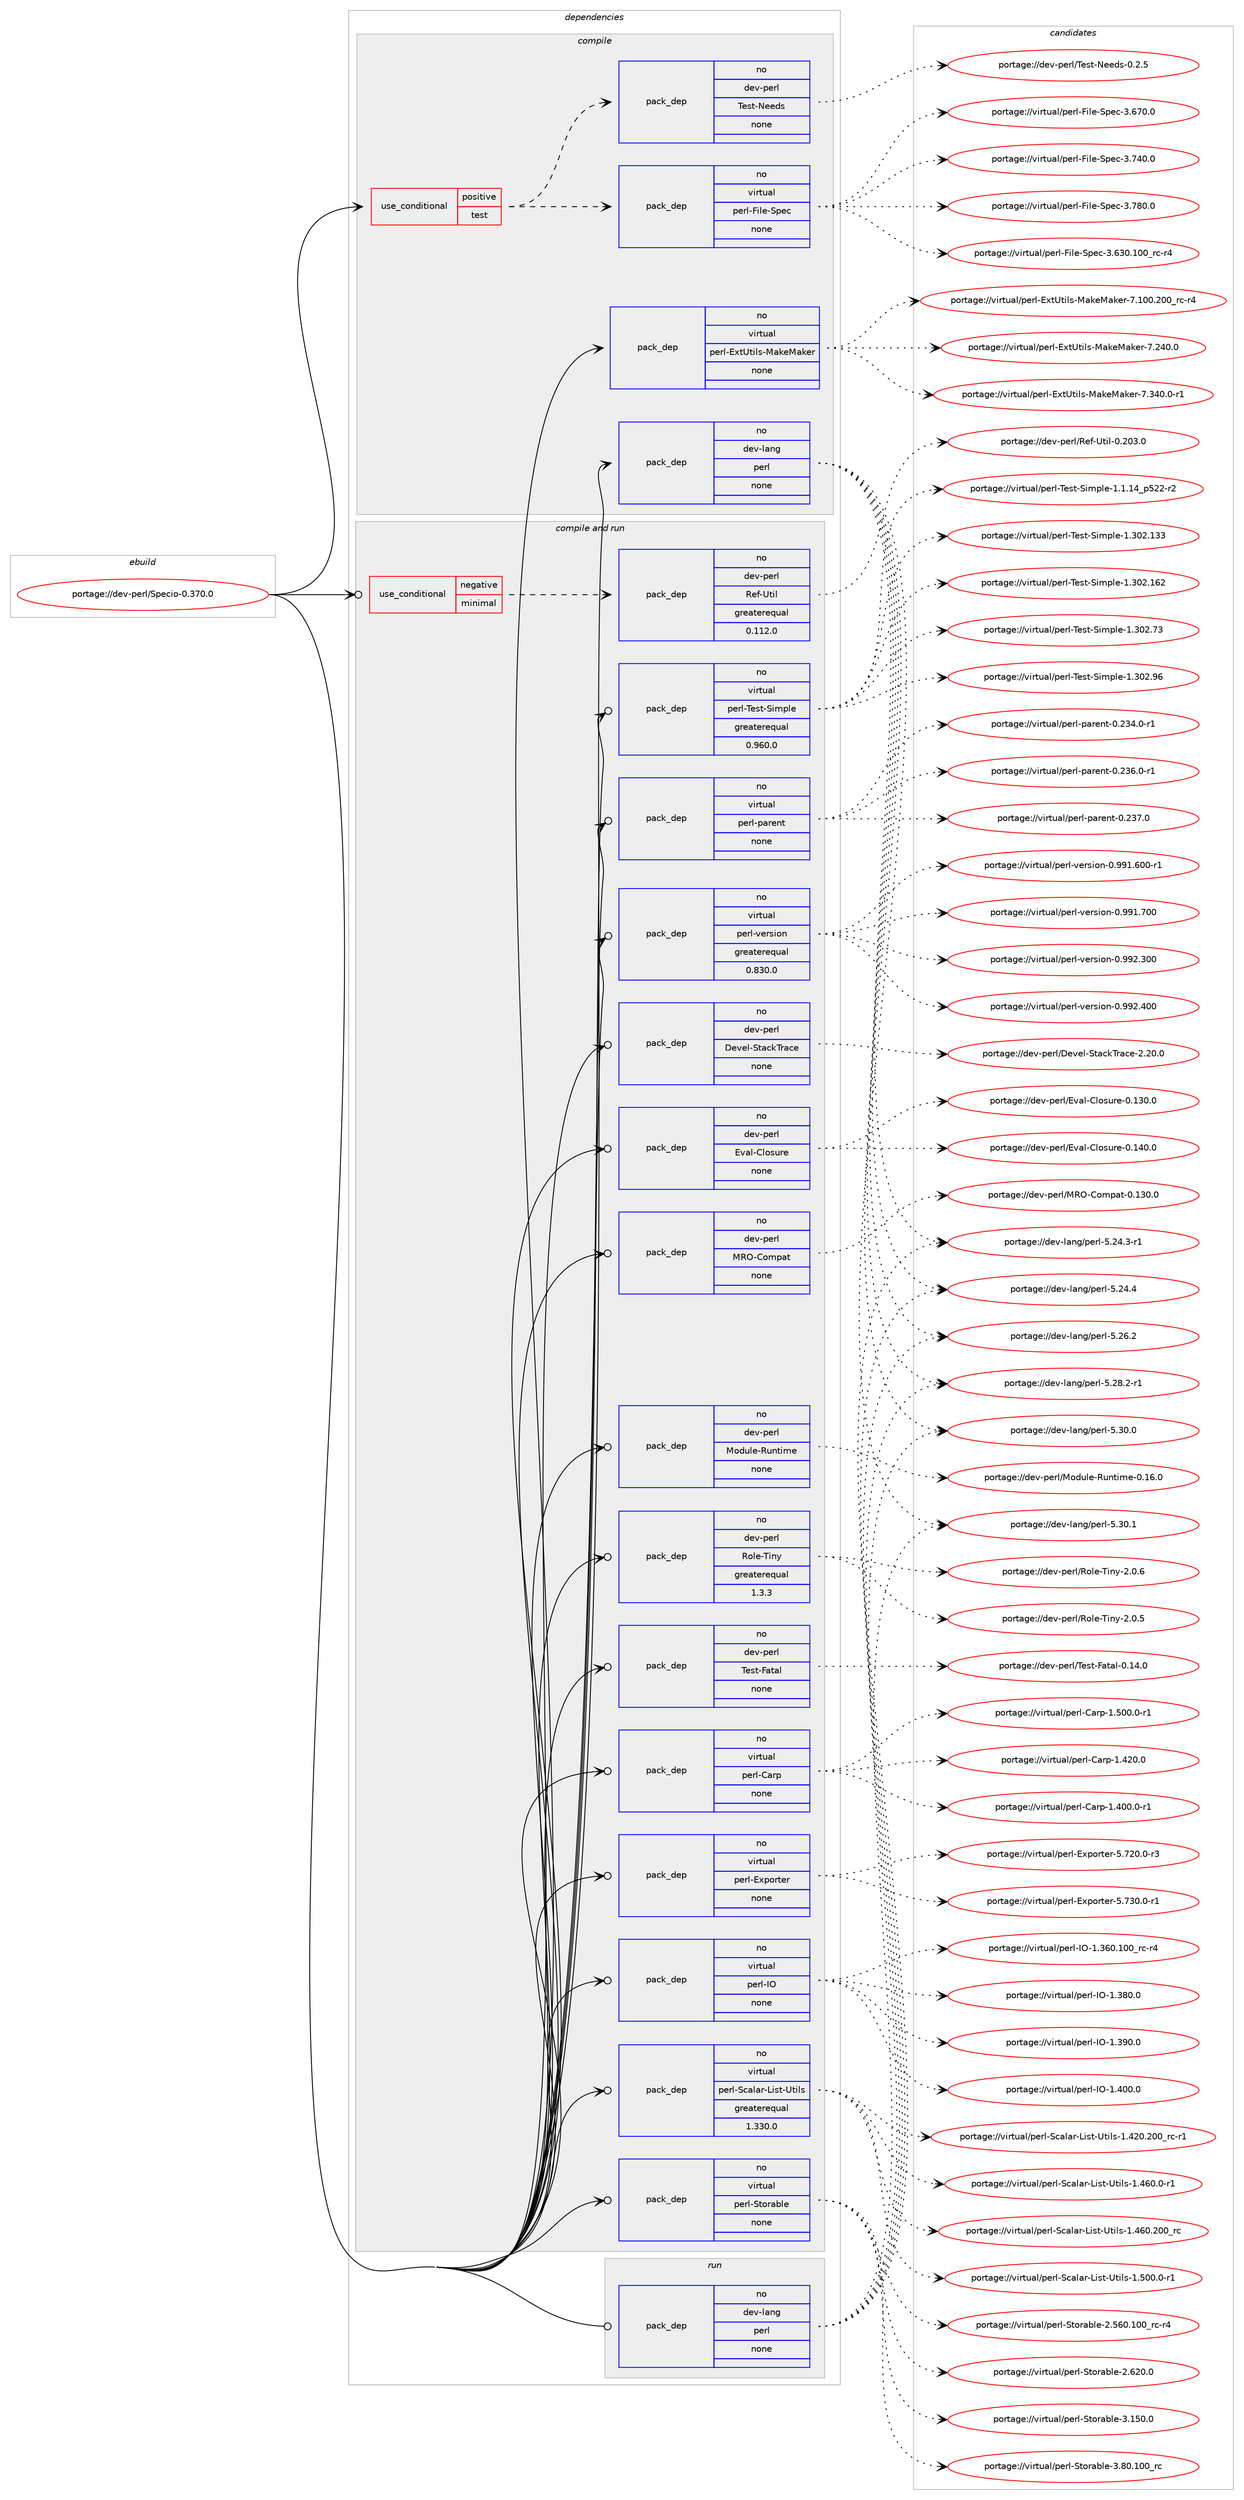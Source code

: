 digraph prolog {

# *************
# Graph options
# *************

newrank=true;
concentrate=true;
compound=true;
graph [rankdir=LR,fontname=Helvetica,fontsize=10,ranksep=1.5];#, ranksep=2.5, nodesep=0.2];
edge  [arrowhead=vee];
node  [fontname=Helvetica,fontsize=10];

# **********
# The ebuild
# **********

subgraph cluster_leftcol {
color=gray;
rank=same;
label=<<i>ebuild</i>>;
id [label="portage://dev-perl/Specio-0.370.0", color=red, width=4, href="../dev-perl/Specio-0.370.0.svg"];
}

# ****************
# The dependencies
# ****************

subgraph cluster_midcol {
color=gray;
label=<<i>dependencies</i>>;
subgraph cluster_compile {
fillcolor="#eeeeee";
style=filled;
label=<<i>compile</i>>;
subgraph cond23603 {
dependency120373 [label=<<TABLE BORDER="0" CELLBORDER="1" CELLSPACING="0" CELLPADDING="4"><TR><TD ROWSPAN="3" CELLPADDING="10">use_conditional</TD></TR><TR><TD>positive</TD></TR><TR><TD>test</TD></TR></TABLE>>, shape=none, color=red];
subgraph pack93578 {
dependency120374 [label=<<TABLE BORDER="0" CELLBORDER="1" CELLSPACING="0" CELLPADDING="4" WIDTH="220"><TR><TD ROWSPAN="6" CELLPADDING="30">pack_dep</TD></TR><TR><TD WIDTH="110">no</TD></TR><TR><TD>virtual</TD></TR><TR><TD>perl-File-Spec</TD></TR><TR><TD>none</TD></TR><TR><TD></TD></TR></TABLE>>, shape=none, color=blue];
}
dependency120373:e -> dependency120374:w [weight=20,style="dashed",arrowhead="vee"];
subgraph pack93579 {
dependency120375 [label=<<TABLE BORDER="0" CELLBORDER="1" CELLSPACING="0" CELLPADDING="4" WIDTH="220"><TR><TD ROWSPAN="6" CELLPADDING="30">pack_dep</TD></TR><TR><TD WIDTH="110">no</TD></TR><TR><TD>dev-perl</TD></TR><TR><TD>Test-Needs</TD></TR><TR><TD>none</TD></TR><TR><TD></TD></TR></TABLE>>, shape=none, color=blue];
}
dependency120373:e -> dependency120375:w [weight=20,style="dashed",arrowhead="vee"];
}
id:e -> dependency120373:w [weight=20,style="solid",arrowhead="vee"];
subgraph pack93580 {
dependency120376 [label=<<TABLE BORDER="0" CELLBORDER="1" CELLSPACING="0" CELLPADDING="4" WIDTH="220"><TR><TD ROWSPAN="6" CELLPADDING="30">pack_dep</TD></TR><TR><TD WIDTH="110">no</TD></TR><TR><TD>dev-lang</TD></TR><TR><TD>perl</TD></TR><TR><TD>none</TD></TR><TR><TD></TD></TR></TABLE>>, shape=none, color=blue];
}
id:e -> dependency120376:w [weight=20,style="solid",arrowhead="vee"];
subgraph pack93581 {
dependency120377 [label=<<TABLE BORDER="0" CELLBORDER="1" CELLSPACING="0" CELLPADDING="4" WIDTH="220"><TR><TD ROWSPAN="6" CELLPADDING="30">pack_dep</TD></TR><TR><TD WIDTH="110">no</TD></TR><TR><TD>virtual</TD></TR><TR><TD>perl-ExtUtils-MakeMaker</TD></TR><TR><TD>none</TD></TR><TR><TD></TD></TR></TABLE>>, shape=none, color=blue];
}
id:e -> dependency120377:w [weight=20,style="solid",arrowhead="vee"];
}
subgraph cluster_compileandrun {
fillcolor="#eeeeee";
style=filled;
label=<<i>compile and run</i>>;
subgraph cond23604 {
dependency120378 [label=<<TABLE BORDER="0" CELLBORDER="1" CELLSPACING="0" CELLPADDING="4"><TR><TD ROWSPAN="3" CELLPADDING="10">use_conditional</TD></TR><TR><TD>negative</TD></TR><TR><TD>minimal</TD></TR></TABLE>>, shape=none, color=red];
subgraph pack93582 {
dependency120379 [label=<<TABLE BORDER="0" CELLBORDER="1" CELLSPACING="0" CELLPADDING="4" WIDTH="220"><TR><TD ROWSPAN="6" CELLPADDING="30">pack_dep</TD></TR><TR><TD WIDTH="110">no</TD></TR><TR><TD>dev-perl</TD></TR><TR><TD>Ref-Util</TD></TR><TR><TD>greaterequal</TD></TR><TR><TD>0.112.0</TD></TR></TABLE>>, shape=none, color=blue];
}
dependency120378:e -> dependency120379:w [weight=20,style="dashed",arrowhead="vee"];
}
id:e -> dependency120378:w [weight=20,style="solid",arrowhead="odotvee"];
subgraph pack93583 {
dependency120380 [label=<<TABLE BORDER="0" CELLBORDER="1" CELLSPACING="0" CELLPADDING="4" WIDTH="220"><TR><TD ROWSPAN="6" CELLPADDING="30">pack_dep</TD></TR><TR><TD WIDTH="110">no</TD></TR><TR><TD>dev-perl</TD></TR><TR><TD>Devel-StackTrace</TD></TR><TR><TD>none</TD></TR><TR><TD></TD></TR></TABLE>>, shape=none, color=blue];
}
id:e -> dependency120380:w [weight=20,style="solid",arrowhead="odotvee"];
subgraph pack93584 {
dependency120381 [label=<<TABLE BORDER="0" CELLBORDER="1" CELLSPACING="0" CELLPADDING="4" WIDTH="220"><TR><TD ROWSPAN="6" CELLPADDING="30">pack_dep</TD></TR><TR><TD WIDTH="110">no</TD></TR><TR><TD>dev-perl</TD></TR><TR><TD>Eval-Closure</TD></TR><TR><TD>none</TD></TR><TR><TD></TD></TR></TABLE>>, shape=none, color=blue];
}
id:e -> dependency120381:w [weight=20,style="solid",arrowhead="odotvee"];
subgraph pack93585 {
dependency120382 [label=<<TABLE BORDER="0" CELLBORDER="1" CELLSPACING="0" CELLPADDING="4" WIDTH="220"><TR><TD ROWSPAN="6" CELLPADDING="30">pack_dep</TD></TR><TR><TD WIDTH="110">no</TD></TR><TR><TD>dev-perl</TD></TR><TR><TD>MRO-Compat</TD></TR><TR><TD>none</TD></TR><TR><TD></TD></TR></TABLE>>, shape=none, color=blue];
}
id:e -> dependency120382:w [weight=20,style="solid",arrowhead="odotvee"];
subgraph pack93586 {
dependency120383 [label=<<TABLE BORDER="0" CELLBORDER="1" CELLSPACING="0" CELLPADDING="4" WIDTH="220"><TR><TD ROWSPAN="6" CELLPADDING="30">pack_dep</TD></TR><TR><TD WIDTH="110">no</TD></TR><TR><TD>dev-perl</TD></TR><TR><TD>Module-Runtime</TD></TR><TR><TD>none</TD></TR><TR><TD></TD></TR></TABLE>>, shape=none, color=blue];
}
id:e -> dependency120383:w [weight=20,style="solid",arrowhead="odotvee"];
subgraph pack93587 {
dependency120384 [label=<<TABLE BORDER="0" CELLBORDER="1" CELLSPACING="0" CELLPADDING="4" WIDTH="220"><TR><TD ROWSPAN="6" CELLPADDING="30">pack_dep</TD></TR><TR><TD WIDTH="110">no</TD></TR><TR><TD>dev-perl</TD></TR><TR><TD>Role-Tiny</TD></TR><TR><TD>greaterequal</TD></TR><TR><TD>1.3.3</TD></TR></TABLE>>, shape=none, color=blue];
}
id:e -> dependency120384:w [weight=20,style="solid",arrowhead="odotvee"];
subgraph pack93588 {
dependency120385 [label=<<TABLE BORDER="0" CELLBORDER="1" CELLSPACING="0" CELLPADDING="4" WIDTH="220"><TR><TD ROWSPAN="6" CELLPADDING="30">pack_dep</TD></TR><TR><TD WIDTH="110">no</TD></TR><TR><TD>dev-perl</TD></TR><TR><TD>Test-Fatal</TD></TR><TR><TD>none</TD></TR><TR><TD></TD></TR></TABLE>>, shape=none, color=blue];
}
id:e -> dependency120385:w [weight=20,style="solid",arrowhead="odotvee"];
subgraph pack93589 {
dependency120386 [label=<<TABLE BORDER="0" CELLBORDER="1" CELLSPACING="0" CELLPADDING="4" WIDTH="220"><TR><TD ROWSPAN="6" CELLPADDING="30">pack_dep</TD></TR><TR><TD WIDTH="110">no</TD></TR><TR><TD>virtual</TD></TR><TR><TD>perl-Carp</TD></TR><TR><TD>none</TD></TR><TR><TD></TD></TR></TABLE>>, shape=none, color=blue];
}
id:e -> dependency120386:w [weight=20,style="solid",arrowhead="odotvee"];
subgraph pack93590 {
dependency120387 [label=<<TABLE BORDER="0" CELLBORDER="1" CELLSPACING="0" CELLPADDING="4" WIDTH="220"><TR><TD ROWSPAN="6" CELLPADDING="30">pack_dep</TD></TR><TR><TD WIDTH="110">no</TD></TR><TR><TD>virtual</TD></TR><TR><TD>perl-Exporter</TD></TR><TR><TD>none</TD></TR><TR><TD></TD></TR></TABLE>>, shape=none, color=blue];
}
id:e -> dependency120387:w [weight=20,style="solid",arrowhead="odotvee"];
subgraph pack93591 {
dependency120388 [label=<<TABLE BORDER="0" CELLBORDER="1" CELLSPACING="0" CELLPADDING="4" WIDTH="220"><TR><TD ROWSPAN="6" CELLPADDING="30">pack_dep</TD></TR><TR><TD WIDTH="110">no</TD></TR><TR><TD>virtual</TD></TR><TR><TD>perl-IO</TD></TR><TR><TD>none</TD></TR><TR><TD></TD></TR></TABLE>>, shape=none, color=blue];
}
id:e -> dependency120388:w [weight=20,style="solid",arrowhead="odotvee"];
subgraph pack93592 {
dependency120389 [label=<<TABLE BORDER="0" CELLBORDER="1" CELLSPACING="0" CELLPADDING="4" WIDTH="220"><TR><TD ROWSPAN="6" CELLPADDING="30">pack_dep</TD></TR><TR><TD WIDTH="110">no</TD></TR><TR><TD>virtual</TD></TR><TR><TD>perl-Scalar-List-Utils</TD></TR><TR><TD>greaterequal</TD></TR><TR><TD>1.330.0</TD></TR></TABLE>>, shape=none, color=blue];
}
id:e -> dependency120389:w [weight=20,style="solid",arrowhead="odotvee"];
subgraph pack93593 {
dependency120390 [label=<<TABLE BORDER="0" CELLBORDER="1" CELLSPACING="0" CELLPADDING="4" WIDTH="220"><TR><TD ROWSPAN="6" CELLPADDING="30">pack_dep</TD></TR><TR><TD WIDTH="110">no</TD></TR><TR><TD>virtual</TD></TR><TR><TD>perl-Storable</TD></TR><TR><TD>none</TD></TR><TR><TD></TD></TR></TABLE>>, shape=none, color=blue];
}
id:e -> dependency120390:w [weight=20,style="solid",arrowhead="odotvee"];
subgraph pack93594 {
dependency120391 [label=<<TABLE BORDER="0" CELLBORDER="1" CELLSPACING="0" CELLPADDING="4" WIDTH="220"><TR><TD ROWSPAN="6" CELLPADDING="30">pack_dep</TD></TR><TR><TD WIDTH="110">no</TD></TR><TR><TD>virtual</TD></TR><TR><TD>perl-Test-Simple</TD></TR><TR><TD>greaterequal</TD></TR><TR><TD>0.960.0</TD></TR></TABLE>>, shape=none, color=blue];
}
id:e -> dependency120391:w [weight=20,style="solid",arrowhead="odotvee"];
subgraph pack93595 {
dependency120392 [label=<<TABLE BORDER="0" CELLBORDER="1" CELLSPACING="0" CELLPADDING="4" WIDTH="220"><TR><TD ROWSPAN="6" CELLPADDING="30">pack_dep</TD></TR><TR><TD WIDTH="110">no</TD></TR><TR><TD>virtual</TD></TR><TR><TD>perl-parent</TD></TR><TR><TD>none</TD></TR><TR><TD></TD></TR></TABLE>>, shape=none, color=blue];
}
id:e -> dependency120392:w [weight=20,style="solid",arrowhead="odotvee"];
subgraph pack93596 {
dependency120393 [label=<<TABLE BORDER="0" CELLBORDER="1" CELLSPACING="0" CELLPADDING="4" WIDTH="220"><TR><TD ROWSPAN="6" CELLPADDING="30">pack_dep</TD></TR><TR><TD WIDTH="110">no</TD></TR><TR><TD>virtual</TD></TR><TR><TD>perl-version</TD></TR><TR><TD>greaterequal</TD></TR><TR><TD>0.830.0</TD></TR></TABLE>>, shape=none, color=blue];
}
id:e -> dependency120393:w [weight=20,style="solid",arrowhead="odotvee"];
}
subgraph cluster_run {
fillcolor="#eeeeee";
style=filled;
label=<<i>run</i>>;
subgraph pack93597 {
dependency120394 [label=<<TABLE BORDER="0" CELLBORDER="1" CELLSPACING="0" CELLPADDING="4" WIDTH="220"><TR><TD ROWSPAN="6" CELLPADDING="30">pack_dep</TD></TR><TR><TD WIDTH="110">no</TD></TR><TR><TD>dev-lang</TD></TR><TR><TD>perl</TD></TR><TR><TD>none</TD></TR><TR><TD></TD></TR></TABLE>>, shape=none, color=blue];
}
id:e -> dependency120394:w [weight=20,style="solid",arrowhead="odot"];
}
}

# **************
# The candidates
# **************

subgraph cluster_choices {
rank=same;
color=gray;
label=<<i>candidates</i>>;

subgraph choice93578 {
color=black;
nodesep=1;
choiceportage118105114116117971084711210111410845701051081014583112101994551465451484649484895114994511452 [label="portage://virtual/perl-File-Spec-3.630.100_rc-r4", color=red, width=4,href="../virtual/perl-File-Spec-3.630.100_rc-r4.svg"];
choiceportage118105114116117971084711210111410845701051081014583112101994551465455484648 [label="portage://virtual/perl-File-Spec-3.670.0", color=red, width=4,href="../virtual/perl-File-Spec-3.670.0.svg"];
choiceportage118105114116117971084711210111410845701051081014583112101994551465552484648 [label="portage://virtual/perl-File-Spec-3.740.0", color=red, width=4,href="../virtual/perl-File-Spec-3.740.0.svg"];
choiceportage118105114116117971084711210111410845701051081014583112101994551465556484648 [label="portage://virtual/perl-File-Spec-3.780.0", color=red, width=4,href="../virtual/perl-File-Spec-3.780.0.svg"];
dependency120374:e -> choiceportage118105114116117971084711210111410845701051081014583112101994551465451484649484895114994511452:w [style=dotted,weight="100"];
dependency120374:e -> choiceportage118105114116117971084711210111410845701051081014583112101994551465455484648:w [style=dotted,weight="100"];
dependency120374:e -> choiceportage118105114116117971084711210111410845701051081014583112101994551465552484648:w [style=dotted,weight="100"];
dependency120374:e -> choiceportage118105114116117971084711210111410845701051081014583112101994551465556484648:w [style=dotted,weight="100"];
}
subgraph choice93579 {
color=black;
nodesep=1;
choiceportage1001011184511210111410847841011151164578101101100115454846504653 [label="portage://dev-perl/Test-Needs-0.2.5", color=red, width=4,href="../dev-perl/Test-Needs-0.2.5.svg"];
dependency120375:e -> choiceportage1001011184511210111410847841011151164578101101100115454846504653:w [style=dotted,weight="100"];
}
subgraph choice93580 {
color=black;
nodesep=1;
choiceportage100101118451089711010347112101114108455346505246514511449 [label="portage://dev-lang/perl-5.24.3-r1", color=red, width=4,href="../dev-lang/perl-5.24.3-r1.svg"];
choiceportage10010111845108971101034711210111410845534650524652 [label="portage://dev-lang/perl-5.24.4", color=red, width=4,href="../dev-lang/perl-5.24.4.svg"];
choiceportage10010111845108971101034711210111410845534650544650 [label="portage://dev-lang/perl-5.26.2", color=red, width=4,href="../dev-lang/perl-5.26.2.svg"];
choiceportage100101118451089711010347112101114108455346505646504511449 [label="portage://dev-lang/perl-5.28.2-r1", color=red, width=4,href="../dev-lang/perl-5.28.2-r1.svg"];
choiceportage10010111845108971101034711210111410845534651484648 [label="portage://dev-lang/perl-5.30.0", color=red, width=4,href="../dev-lang/perl-5.30.0.svg"];
choiceportage10010111845108971101034711210111410845534651484649 [label="portage://dev-lang/perl-5.30.1", color=red, width=4,href="../dev-lang/perl-5.30.1.svg"];
dependency120376:e -> choiceportage100101118451089711010347112101114108455346505246514511449:w [style=dotted,weight="100"];
dependency120376:e -> choiceportage10010111845108971101034711210111410845534650524652:w [style=dotted,weight="100"];
dependency120376:e -> choiceportage10010111845108971101034711210111410845534650544650:w [style=dotted,weight="100"];
dependency120376:e -> choiceportage100101118451089711010347112101114108455346505646504511449:w [style=dotted,weight="100"];
dependency120376:e -> choiceportage10010111845108971101034711210111410845534651484648:w [style=dotted,weight="100"];
dependency120376:e -> choiceportage10010111845108971101034711210111410845534651484649:w [style=dotted,weight="100"];
}
subgraph choice93581 {
color=black;
nodesep=1;
choiceportage118105114116117971084711210111410845691201168511610510811545779710710177971071011144555464948484650484895114994511452 [label="portage://virtual/perl-ExtUtils-MakeMaker-7.100.200_rc-r4", color=red, width=4,href="../virtual/perl-ExtUtils-MakeMaker-7.100.200_rc-r4.svg"];
choiceportage118105114116117971084711210111410845691201168511610510811545779710710177971071011144555465052484648 [label="portage://virtual/perl-ExtUtils-MakeMaker-7.240.0", color=red, width=4,href="../virtual/perl-ExtUtils-MakeMaker-7.240.0.svg"];
choiceportage1181051141161179710847112101114108456912011685116105108115457797107101779710710111445554651524846484511449 [label="portage://virtual/perl-ExtUtils-MakeMaker-7.340.0-r1", color=red, width=4,href="../virtual/perl-ExtUtils-MakeMaker-7.340.0-r1.svg"];
dependency120377:e -> choiceportage118105114116117971084711210111410845691201168511610510811545779710710177971071011144555464948484650484895114994511452:w [style=dotted,weight="100"];
dependency120377:e -> choiceportage118105114116117971084711210111410845691201168511610510811545779710710177971071011144555465052484648:w [style=dotted,weight="100"];
dependency120377:e -> choiceportage1181051141161179710847112101114108456912011685116105108115457797107101779710710111445554651524846484511449:w [style=dotted,weight="100"];
}
subgraph choice93582 {
color=black;
nodesep=1;
choiceportage10010111845112101114108478210110245851161051084548465048514648 [label="portage://dev-perl/Ref-Util-0.203.0", color=red, width=4,href="../dev-perl/Ref-Util-0.203.0.svg"];
dependency120379:e -> choiceportage10010111845112101114108478210110245851161051084548465048514648:w [style=dotted,weight="100"];
}
subgraph choice93583 {
color=black;
nodesep=1;
choiceportage1001011184511210111410847681011181011084583116979910784114979910145504650484648 [label="portage://dev-perl/Devel-StackTrace-2.20.0", color=red, width=4,href="../dev-perl/Devel-StackTrace-2.20.0.svg"];
dependency120380:e -> choiceportage1001011184511210111410847681011181011084583116979910784114979910145504650484648:w [style=dotted,weight="100"];
}
subgraph choice93584 {
color=black;
nodesep=1;
choiceportage1001011184511210111410847691189710845671081111151171141014548464951484648 [label="portage://dev-perl/Eval-Closure-0.130.0", color=red, width=4,href="../dev-perl/Eval-Closure-0.130.0.svg"];
choiceportage1001011184511210111410847691189710845671081111151171141014548464952484648 [label="portage://dev-perl/Eval-Closure-0.140.0", color=red, width=4,href="../dev-perl/Eval-Closure-0.140.0.svg"];
dependency120381:e -> choiceportage1001011184511210111410847691189710845671081111151171141014548464951484648:w [style=dotted,weight="100"];
dependency120381:e -> choiceportage1001011184511210111410847691189710845671081111151171141014548464952484648:w [style=dotted,weight="100"];
}
subgraph choice93585 {
color=black;
nodesep=1;
choiceportage10010111845112101114108477782794567111109112971164548464951484648 [label="portage://dev-perl/MRO-Compat-0.130.0", color=red, width=4,href="../dev-perl/MRO-Compat-0.130.0.svg"];
dependency120382:e -> choiceportage10010111845112101114108477782794567111109112971164548464951484648:w [style=dotted,weight="100"];
}
subgraph choice93586 {
color=black;
nodesep=1;
choiceportage100101118451121011141084777111100117108101458211711011610510910145484649544648 [label="portage://dev-perl/Module-Runtime-0.16.0", color=red, width=4,href="../dev-perl/Module-Runtime-0.16.0.svg"];
dependency120383:e -> choiceportage100101118451121011141084777111100117108101458211711011610510910145484649544648:w [style=dotted,weight="100"];
}
subgraph choice93587 {
color=black;
nodesep=1;
choiceportage1001011184511210111410847821111081014584105110121455046484653 [label="portage://dev-perl/Role-Tiny-2.0.5", color=red, width=4,href="../dev-perl/Role-Tiny-2.0.5.svg"];
choiceportage1001011184511210111410847821111081014584105110121455046484654 [label="portage://dev-perl/Role-Tiny-2.0.6", color=red, width=4,href="../dev-perl/Role-Tiny-2.0.6.svg"];
dependency120384:e -> choiceportage1001011184511210111410847821111081014584105110121455046484653:w [style=dotted,weight="100"];
dependency120384:e -> choiceportage1001011184511210111410847821111081014584105110121455046484654:w [style=dotted,weight="100"];
}
subgraph choice93588 {
color=black;
nodesep=1;
choiceportage1001011184511210111410847841011151164570971169710845484649524648 [label="portage://dev-perl/Test-Fatal-0.14.0", color=red, width=4,href="../dev-perl/Test-Fatal-0.14.0.svg"];
dependency120385:e -> choiceportage1001011184511210111410847841011151164570971169710845484649524648:w [style=dotted,weight="100"];
}
subgraph choice93589 {
color=black;
nodesep=1;
choiceportage118105114116117971084711210111410845679711411245494652484846484511449 [label="portage://virtual/perl-Carp-1.400.0-r1", color=red, width=4,href="../virtual/perl-Carp-1.400.0-r1.svg"];
choiceportage11810511411611797108471121011141084567971141124549465250484648 [label="portage://virtual/perl-Carp-1.420.0", color=red, width=4,href="../virtual/perl-Carp-1.420.0.svg"];
choiceportage118105114116117971084711210111410845679711411245494653484846484511449 [label="portage://virtual/perl-Carp-1.500.0-r1", color=red, width=4,href="../virtual/perl-Carp-1.500.0-r1.svg"];
dependency120386:e -> choiceportage118105114116117971084711210111410845679711411245494652484846484511449:w [style=dotted,weight="100"];
dependency120386:e -> choiceportage11810511411611797108471121011141084567971141124549465250484648:w [style=dotted,weight="100"];
dependency120386:e -> choiceportage118105114116117971084711210111410845679711411245494653484846484511449:w [style=dotted,weight="100"];
}
subgraph choice93590 {
color=black;
nodesep=1;
choiceportage1181051141161179710847112101114108456912011211111411610111445534655504846484511451 [label="portage://virtual/perl-Exporter-5.720.0-r3", color=red, width=4,href="../virtual/perl-Exporter-5.720.0-r3.svg"];
choiceportage1181051141161179710847112101114108456912011211111411610111445534655514846484511449 [label="portage://virtual/perl-Exporter-5.730.0-r1", color=red, width=4,href="../virtual/perl-Exporter-5.730.0-r1.svg"];
dependency120387:e -> choiceportage1181051141161179710847112101114108456912011211111411610111445534655504846484511451:w [style=dotted,weight="100"];
dependency120387:e -> choiceportage1181051141161179710847112101114108456912011211111411610111445534655514846484511449:w [style=dotted,weight="100"];
}
subgraph choice93591 {
color=black;
nodesep=1;
choiceportage11810511411611797108471121011141084573794549465154484649484895114994511452 [label="portage://virtual/perl-IO-1.360.100_rc-r4", color=red, width=4,href="../virtual/perl-IO-1.360.100_rc-r4.svg"];
choiceportage11810511411611797108471121011141084573794549465156484648 [label="portage://virtual/perl-IO-1.380.0", color=red, width=4,href="../virtual/perl-IO-1.380.0.svg"];
choiceportage11810511411611797108471121011141084573794549465157484648 [label="portage://virtual/perl-IO-1.390.0", color=red, width=4,href="../virtual/perl-IO-1.390.0.svg"];
choiceportage11810511411611797108471121011141084573794549465248484648 [label="portage://virtual/perl-IO-1.400.0", color=red, width=4,href="../virtual/perl-IO-1.400.0.svg"];
dependency120388:e -> choiceportage11810511411611797108471121011141084573794549465154484649484895114994511452:w [style=dotted,weight="100"];
dependency120388:e -> choiceportage11810511411611797108471121011141084573794549465156484648:w [style=dotted,weight="100"];
dependency120388:e -> choiceportage11810511411611797108471121011141084573794549465157484648:w [style=dotted,weight="100"];
dependency120388:e -> choiceportage11810511411611797108471121011141084573794549465248484648:w [style=dotted,weight="100"];
}
subgraph choice93592 {
color=black;
nodesep=1;
choiceportage11810511411611797108471121011141084583999710897114457610511511645851161051081154549465250484650484895114994511449 [label="portage://virtual/perl-Scalar-List-Utils-1.420.200_rc-r1", color=red, width=4,href="../virtual/perl-Scalar-List-Utils-1.420.200_rc-r1.svg"];
choiceportage118105114116117971084711210111410845839997108971144576105115116458511610510811545494652544846484511449 [label="portage://virtual/perl-Scalar-List-Utils-1.460.0-r1", color=red, width=4,href="../virtual/perl-Scalar-List-Utils-1.460.0-r1.svg"];
choiceportage1181051141161179710847112101114108458399971089711445761051151164585116105108115454946525448465048489511499 [label="portage://virtual/perl-Scalar-List-Utils-1.460.200_rc", color=red, width=4,href="../virtual/perl-Scalar-List-Utils-1.460.200_rc.svg"];
choiceportage118105114116117971084711210111410845839997108971144576105115116458511610510811545494653484846484511449 [label="portage://virtual/perl-Scalar-List-Utils-1.500.0-r1", color=red, width=4,href="../virtual/perl-Scalar-List-Utils-1.500.0-r1.svg"];
dependency120389:e -> choiceportage11810511411611797108471121011141084583999710897114457610511511645851161051081154549465250484650484895114994511449:w [style=dotted,weight="100"];
dependency120389:e -> choiceportage118105114116117971084711210111410845839997108971144576105115116458511610510811545494652544846484511449:w [style=dotted,weight="100"];
dependency120389:e -> choiceportage1181051141161179710847112101114108458399971089711445761051151164585116105108115454946525448465048489511499:w [style=dotted,weight="100"];
dependency120389:e -> choiceportage118105114116117971084711210111410845839997108971144576105115116458511610510811545494653484846484511449:w [style=dotted,weight="100"];
}
subgraph choice93593 {
color=black;
nodesep=1;
choiceportage1181051141161179710847112101114108458311611111497981081014550465354484649484895114994511452 [label="portage://virtual/perl-Storable-2.560.100_rc-r4", color=red, width=4,href="../virtual/perl-Storable-2.560.100_rc-r4.svg"];
choiceportage1181051141161179710847112101114108458311611111497981081014550465450484648 [label="portage://virtual/perl-Storable-2.620.0", color=red, width=4,href="../virtual/perl-Storable-2.620.0.svg"];
choiceportage1181051141161179710847112101114108458311611111497981081014551464953484648 [label="portage://virtual/perl-Storable-3.150.0", color=red, width=4,href="../virtual/perl-Storable-3.150.0.svg"];
choiceportage1181051141161179710847112101114108458311611111497981081014551465648464948489511499 [label="portage://virtual/perl-Storable-3.80.100_rc", color=red, width=4,href="../virtual/perl-Storable-3.80.100_rc.svg"];
dependency120390:e -> choiceportage1181051141161179710847112101114108458311611111497981081014550465354484649484895114994511452:w [style=dotted,weight="100"];
dependency120390:e -> choiceportage1181051141161179710847112101114108458311611111497981081014550465450484648:w [style=dotted,weight="100"];
dependency120390:e -> choiceportage1181051141161179710847112101114108458311611111497981081014551464953484648:w [style=dotted,weight="100"];
dependency120390:e -> choiceportage1181051141161179710847112101114108458311611111497981081014551465648464948489511499:w [style=dotted,weight="100"];
}
subgraph choice93594 {
color=black;
nodesep=1;
choiceportage11810511411611797108471121011141084584101115116458310510911210810145494649464952951125350504511450 [label="portage://virtual/perl-Test-Simple-1.1.14_p522-r2", color=red, width=4,href="../virtual/perl-Test-Simple-1.1.14_p522-r2.svg"];
choiceportage11810511411611797108471121011141084584101115116458310510911210810145494651485046495151 [label="portage://virtual/perl-Test-Simple-1.302.133", color=red, width=4,href="../virtual/perl-Test-Simple-1.302.133.svg"];
choiceportage11810511411611797108471121011141084584101115116458310510911210810145494651485046495450 [label="portage://virtual/perl-Test-Simple-1.302.162", color=red, width=4,href="../virtual/perl-Test-Simple-1.302.162.svg"];
choiceportage118105114116117971084711210111410845841011151164583105109112108101454946514850465551 [label="portage://virtual/perl-Test-Simple-1.302.73", color=red, width=4,href="../virtual/perl-Test-Simple-1.302.73.svg"];
choiceportage118105114116117971084711210111410845841011151164583105109112108101454946514850465754 [label="portage://virtual/perl-Test-Simple-1.302.96", color=red, width=4,href="../virtual/perl-Test-Simple-1.302.96.svg"];
dependency120391:e -> choiceportage11810511411611797108471121011141084584101115116458310510911210810145494649464952951125350504511450:w [style=dotted,weight="100"];
dependency120391:e -> choiceportage11810511411611797108471121011141084584101115116458310510911210810145494651485046495151:w [style=dotted,weight="100"];
dependency120391:e -> choiceportage11810511411611797108471121011141084584101115116458310510911210810145494651485046495450:w [style=dotted,weight="100"];
dependency120391:e -> choiceportage118105114116117971084711210111410845841011151164583105109112108101454946514850465551:w [style=dotted,weight="100"];
dependency120391:e -> choiceportage118105114116117971084711210111410845841011151164583105109112108101454946514850465754:w [style=dotted,weight="100"];
}
subgraph choice93595 {
color=black;
nodesep=1;
choiceportage1181051141161179710847112101114108451129711410111011645484650515246484511449 [label="portage://virtual/perl-parent-0.234.0-r1", color=red, width=4,href="../virtual/perl-parent-0.234.0-r1.svg"];
choiceportage1181051141161179710847112101114108451129711410111011645484650515446484511449 [label="portage://virtual/perl-parent-0.236.0-r1", color=red, width=4,href="../virtual/perl-parent-0.236.0-r1.svg"];
choiceportage118105114116117971084711210111410845112971141011101164548465051554648 [label="portage://virtual/perl-parent-0.237.0", color=red, width=4,href="../virtual/perl-parent-0.237.0.svg"];
dependency120392:e -> choiceportage1181051141161179710847112101114108451129711410111011645484650515246484511449:w [style=dotted,weight="100"];
dependency120392:e -> choiceportage1181051141161179710847112101114108451129711410111011645484650515446484511449:w [style=dotted,weight="100"];
dependency120392:e -> choiceportage118105114116117971084711210111410845112971141011101164548465051554648:w [style=dotted,weight="100"];
}
subgraph choice93596 {
color=black;
nodesep=1;
choiceportage118105114116117971084711210111410845118101114115105111110454846575749465448484511449 [label="portage://virtual/perl-version-0.991.600-r1", color=red, width=4,href="../virtual/perl-version-0.991.600-r1.svg"];
choiceportage11810511411611797108471121011141084511810111411510511111045484657574946554848 [label="portage://virtual/perl-version-0.991.700", color=red, width=4,href="../virtual/perl-version-0.991.700.svg"];
choiceportage11810511411611797108471121011141084511810111411510511111045484657575046514848 [label="portage://virtual/perl-version-0.992.300", color=red, width=4,href="../virtual/perl-version-0.992.300.svg"];
choiceportage11810511411611797108471121011141084511810111411510511111045484657575046524848 [label="portage://virtual/perl-version-0.992.400", color=red, width=4,href="../virtual/perl-version-0.992.400.svg"];
dependency120393:e -> choiceportage118105114116117971084711210111410845118101114115105111110454846575749465448484511449:w [style=dotted,weight="100"];
dependency120393:e -> choiceportage11810511411611797108471121011141084511810111411510511111045484657574946554848:w [style=dotted,weight="100"];
dependency120393:e -> choiceportage11810511411611797108471121011141084511810111411510511111045484657575046514848:w [style=dotted,weight="100"];
dependency120393:e -> choiceportage11810511411611797108471121011141084511810111411510511111045484657575046524848:w [style=dotted,weight="100"];
}
subgraph choice93597 {
color=black;
nodesep=1;
choiceportage100101118451089711010347112101114108455346505246514511449 [label="portage://dev-lang/perl-5.24.3-r1", color=red, width=4,href="../dev-lang/perl-5.24.3-r1.svg"];
choiceportage10010111845108971101034711210111410845534650524652 [label="portage://dev-lang/perl-5.24.4", color=red, width=4,href="../dev-lang/perl-5.24.4.svg"];
choiceportage10010111845108971101034711210111410845534650544650 [label="portage://dev-lang/perl-5.26.2", color=red, width=4,href="../dev-lang/perl-5.26.2.svg"];
choiceportage100101118451089711010347112101114108455346505646504511449 [label="portage://dev-lang/perl-5.28.2-r1", color=red, width=4,href="../dev-lang/perl-5.28.2-r1.svg"];
choiceportage10010111845108971101034711210111410845534651484648 [label="portage://dev-lang/perl-5.30.0", color=red, width=4,href="../dev-lang/perl-5.30.0.svg"];
choiceportage10010111845108971101034711210111410845534651484649 [label="portage://dev-lang/perl-5.30.1", color=red, width=4,href="../dev-lang/perl-5.30.1.svg"];
dependency120394:e -> choiceportage100101118451089711010347112101114108455346505246514511449:w [style=dotted,weight="100"];
dependency120394:e -> choiceportage10010111845108971101034711210111410845534650524652:w [style=dotted,weight="100"];
dependency120394:e -> choiceportage10010111845108971101034711210111410845534650544650:w [style=dotted,weight="100"];
dependency120394:e -> choiceportage100101118451089711010347112101114108455346505646504511449:w [style=dotted,weight="100"];
dependency120394:e -> choiceportage10010111845108971101034711210111410845534651484648:w [style=dotted,weight="100"];
dependency120394:e -> choiceportage10010111845108971101034711210111410845534651484649:w [style=dotted,weight="100"];
}
}

}

